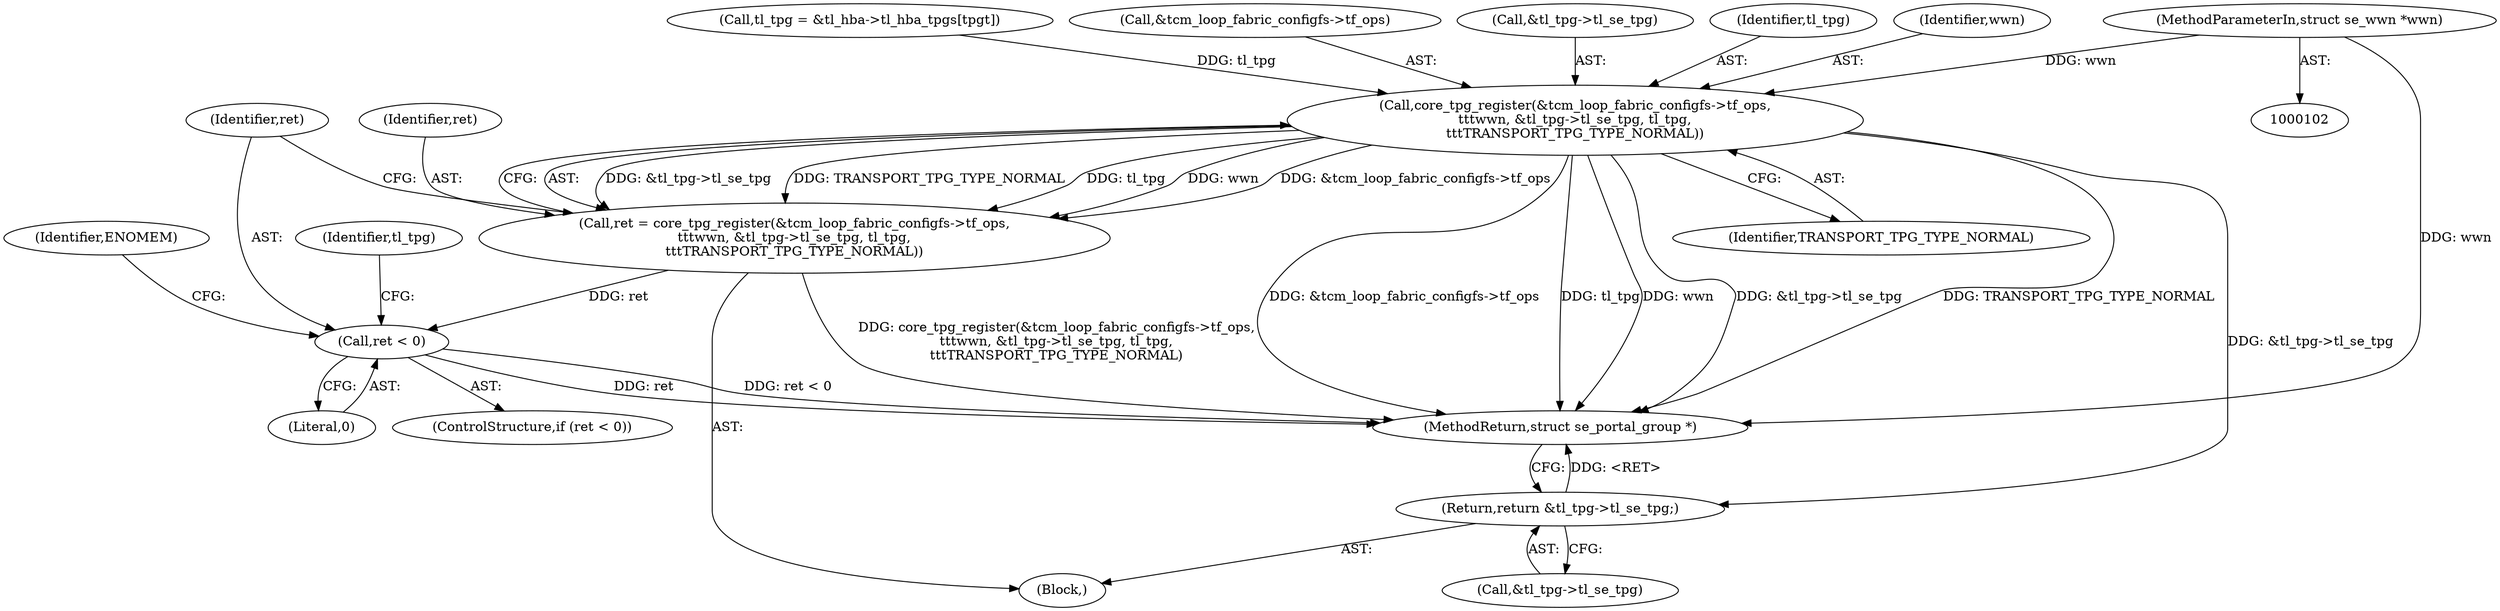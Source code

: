 digraph "0_linux_12f09ccb4612734a53e47ed5302e0479c10a50f8@pointer" {
"1000103" [label="(MethodParameterIn,struct se_wwn *wwn)"];
"1000166" [label="(Call,core_tpg_register(&tcm_loop_fabric_configfs->tf_ops,\n\t\t\twwn, &tl_tpg->tl_se_tpg, tl_tpg,\n\t\t\tTRANSPORT_TPG_TYPE_NORMAL))"];
"1000164" [label="(Call,ret = core_tpg_register(&tcm_loop_fabric_configfs->tf_ops,\n\t\t\twwn, &tl_tpg->tl_se_tpg, tl_tpg,\n\t\t\tTRANSPORT_TPG_TYPE_NORMAL))"];
"1000179" [label="(Call,ret < 0)"];
"1000186" [label="(Return,return &tl_tpg->tl_se_tpg;)"];
"1000180" [label="(Identifier,ret)"];
"1000166" [label="(Call,core_tpg_register(&tcm_loop_fabric_configfs->tf_ops,\n\t\t\twwn, &tl_tpg->tl_se_tpg, tl_tpg,\n\t\t\tTRANSPORT_TPG_TYPE_NORMAL))"];
"1000186" [label="(Return,return &tl_tpg->tl_se_tpg;)"];
"1000179" [label="(Call,ret < 0)"];
"1000146" [label="(Call,tl_tpg = &tl_hba->tl_hba_tpgs[tpgt])"];
"1000167" [label="(Call,&tcm_loop_fabric_configfs->tf_ops)"];
"1000172" [label="(Call,&tl_tpg->tl_se_tpg)"];
"1000165" [label="(Identifier,ret)"];
"1000178" [label="(ControlStructure,if (ret < 0))"];
"1000177" [label="(Identifier,TRANSPORT_TPG_TYPE_NORMAL)"];
"1000181" [label="(Literal,0)"];
"1000191" [label="(MethodReturn,struct se_portal_group *)"];
"1000189" [label="(Identifier,tl_tpg)"];
"1000187" [label="(Call,&tl_tpg->tl_se_tpg)"];
"1000164" [label="(Call,ret = core_tpg_register(&tcm_loop_fabric_configfs->tf_ops,\n\t\t\twwn, &tl_tpg->tl_se_tpg, tl_tpg,\n\t\t\tTRANSPORT_TPG_TYPE_NORMAL))"];
"1000103" [label="(MethodParameterIn,struct se_wwn *wwn)"];
"1000185" [label="(Identifier,ENOMEM)"];
"1000176" [label="(Identifier,tl_tpg)"];
"1000171" [label="(Identifier,wwn)"];
"1000106" [label="(Block,)"];
"1000103" -> "1000102"  [label="AST: "];
"1000103" -> "1000191"  [label="DDG: wwn"];
"1000103" -> "1000166"  [label="DDG: wwn"];
"1000166" -> "1000164"  [label="AST: "];
"1000166" -> "1000177"  [label="CFG: "];
"1000167" -> "1000166"  [label="AST: "];
"1000171" -> "1000166"  [label="AST: "];
"1000172" -> "1000166"  [label="AST: "];
"1000176" -> "1000166"  [label="AST: "];
"1000177" -> "1000166"  [label="AST: "];
"1000164" -> "1000166"  [label="CFG: "];
"1000166" -> "1000191"  [label="DDG: &tl_tpg->tl_se_tpg"];
"1000166" -> "1000191"  [label="DDG: TRANSPORT_TPG_TYPE_NORMAL"];
"1000166" -> "1000191"  [label="DDG: &tcm_loop_fabric_configfs->tf_ops"];
"1000166" -> "1000191"  [label="DDG: tl_tpg"];
"1000166" -> "1000191"  [label="DDG: wwn"];
"1000166" -> "1000164"  [label="DDG: &tl_tpg->tl_se_tpg"];
"1000166" -> "1000164"  [label="DDG: TRANSPORT_TPG_TYPE_NORMAL"];
"1000166" -> "1000164"  [label="DDG: tl_tpg"];
"1000166" -> "1000164"  [label="DDG: wwn"];
"1000166" -> "1000164"  [label="DDG: &tcm_loop_fabric_configfs->tf_ops"];
"1000146" -> "1000166"  [label="DDG: tl_tpg"];
"1000166" -> "1000186"  [label="DDG: &tl_tpg->tl_se_tpg"];
"1000164" -> "1000106"  [label="AST: "];
"1000165" -> "1000164"  [label="AST: "];
"1000180" -> "1000164"  [label="CFG: "];
"1000164" -> "1000191"  [label="DDG: core_tpg_register(&tcm_loop_fabric_configfs->tf_ops,\n\t\t\twwn, &tl_tpg->tl_se_tpg, tl_tpg,\n\t\t\tTRANSPORT_TPG_TYPE_NORMAL)"];
"1000164" -> "1000179"  [label="DDG: ret"];
"1000179" -> "1000178"  [label="AST: "];
"1000179" -> "1000181"  [label="CFG: "];
"1000180" -> "1000179"  [label="AST: "];
"1000181" -> "1000179"  [label="AST: "];
"1000185" -> "1000179"  [label="CFG: "];
"1000189" -> "1000179"  [label="CFG: "];
"1000179" -> "1000191"  [label="DDG: ret < 0"];
"1000179" -> "1000191"  [label="DDG: ret"];
"1000186" -> "1000106"  [label="AST: "];
"1000186" -> "1000187"  [label="CFG: "];
"1000187" -> "1000186"  [label="AST: "];
"1000191" -> "1000186"  [label="CFG: "];
"1000186" -> "1000191"  [label="DDG: <RET>"];
}
